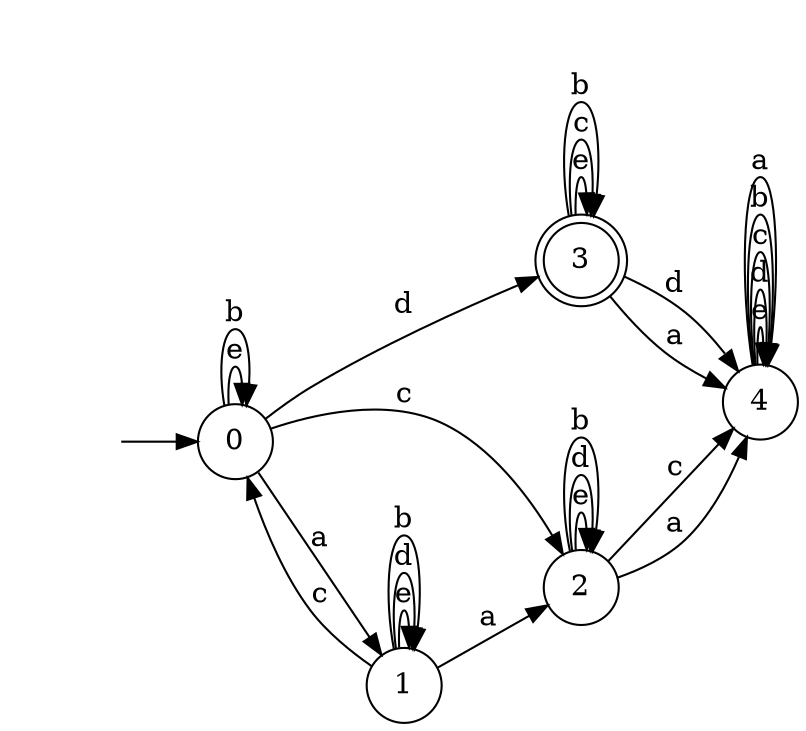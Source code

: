 digraph {
  rankdir=LR;
  0 [label="0", shape = circle];
  0 -> 0 [label="e"];
  0 -> 3 [label="d"];
  0 -> 2 [label="c"];
  0 -> 0 [label="b"];
  0 -> 1 [label="a"];
  1 [label="1", shape = circle];
  1 -> 1 [label="e"];
  1 -> 1 [label="d"];
  1 -> 0 [label="c"];
  1 -> 1 [label="b"];
  1 -> 2 [label="a"];
  2 [label="2", shape = circle];
  2 -> 2 [label="e"];
  2 -> 2 [label="d"];
  2 -> 4 [label="c"];
  2 -> 2 [label="b"];
  2 -> 4 [label="a"];
  3 [label="3", shape = doublecircle];
  3 -> 3 [label="e"];
  3 -> 4 [label="d"];
  3 -> 3 [label="c"];
  3 -> 3 [label="b"];
  3 -> 4 [label="a"];
  4 [label="4", shape = circle];
  4 -> 4 [label="e"];
  4 -> 4 [label="d"];
  4 -> 4 [label="c"];
  4 -> 4 [label="b"];
  4 -> 4 [label="a"];
  5 [label="", shape = plaintext];
  5 -> 0 [label=""];
}
